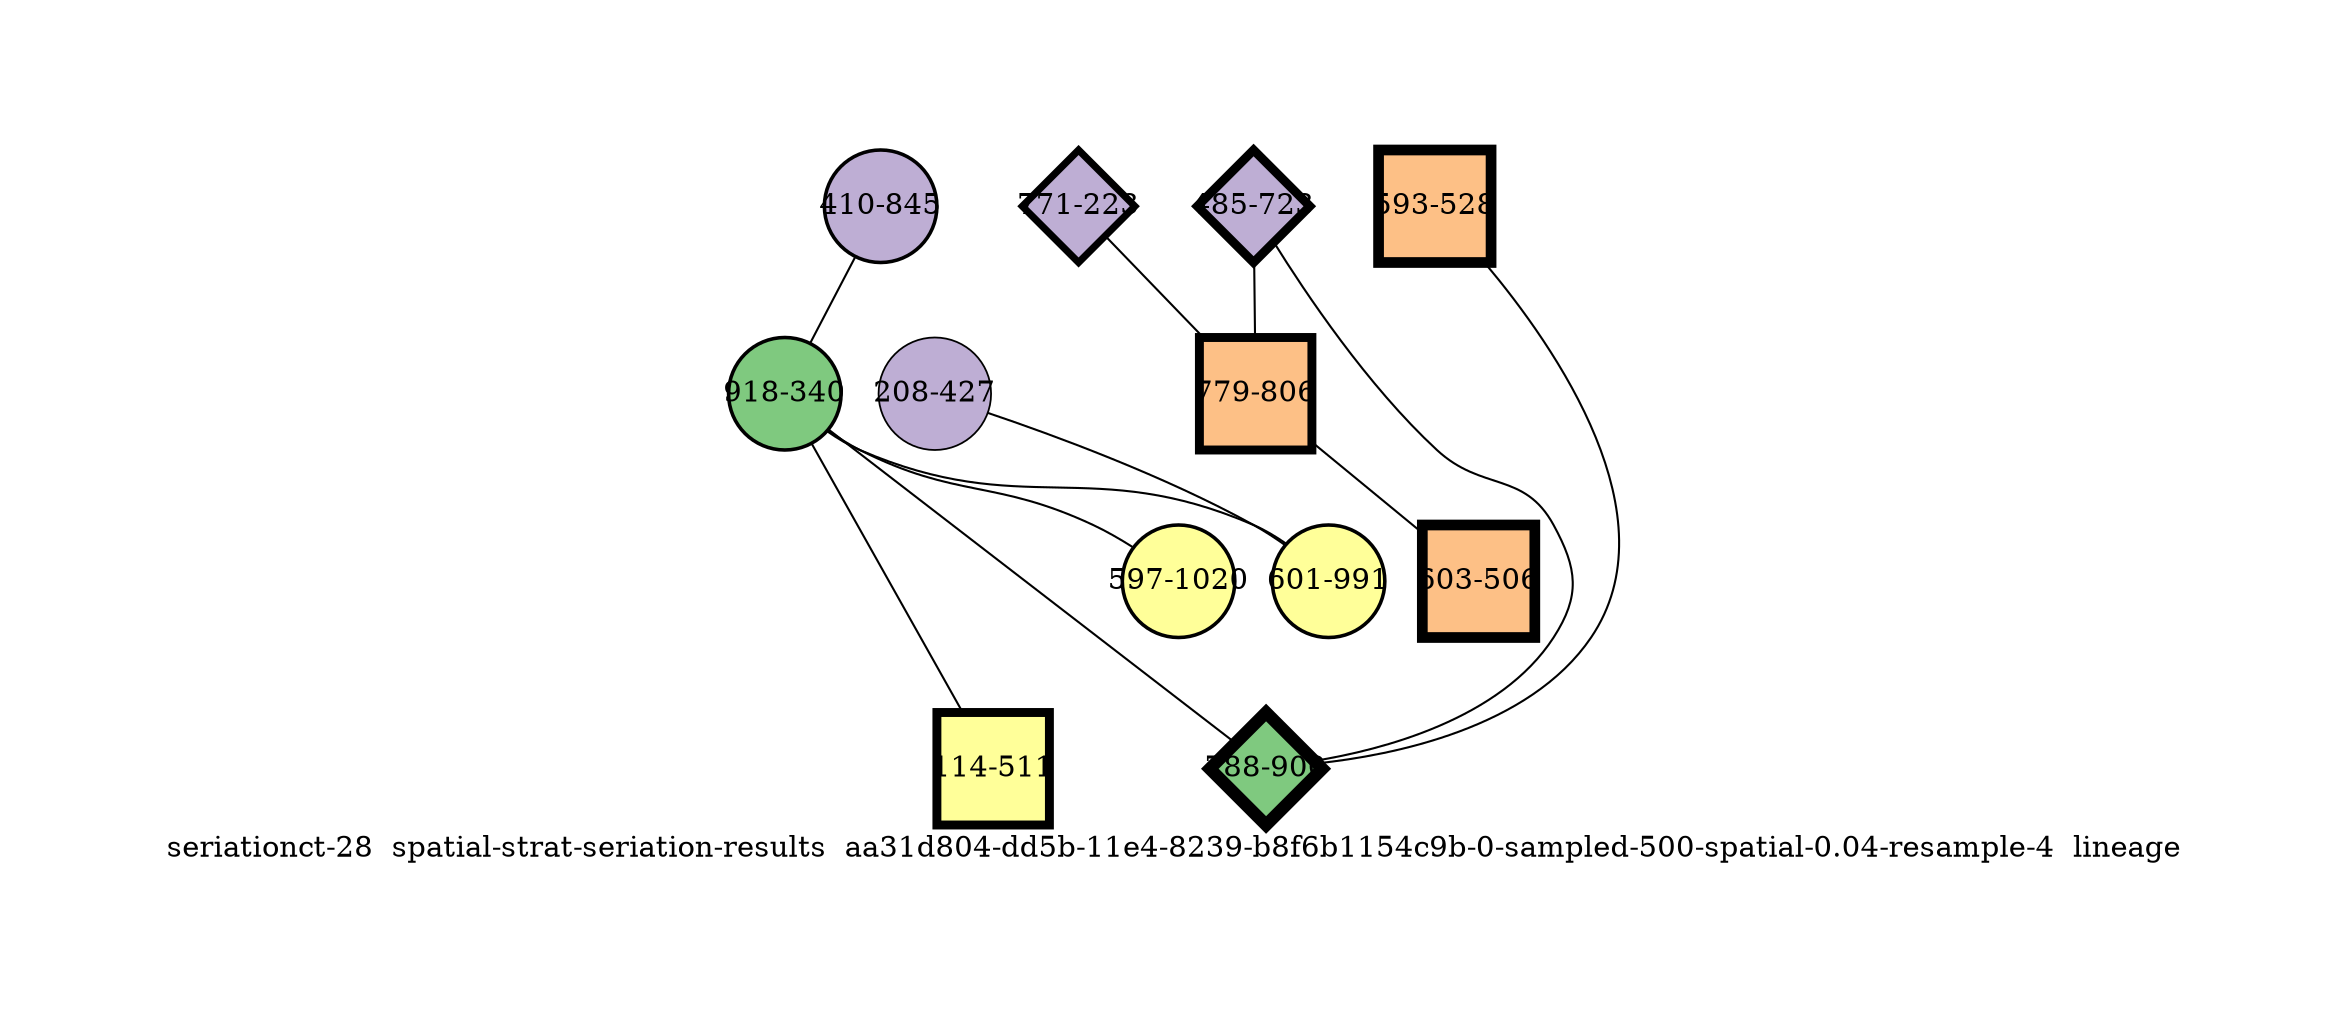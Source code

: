 strict graph "seriationct-28  spatial-strat-seriation-results  aa31d804-dd5b-11e4-8239-b8f6b1154c9b-0-sampled-500-spatial-0.04-resample-4  lineage" {
labelloc=b;
ratio=auto;
pad="1.0";
label="seriationct-28  spatial-strat-seriation-results  aa31d804-dd5b-11e4-8239-b8f6b1154c9b-0-sampled-500-spatial-0.04-resample-4  lineage";
node [width="0.75", style=filled, fixedsize=true, height="0.75", shape=circle, label=""];
0 [xCoordinate="845.0", appears_in_slice=2, yCoordinate="410.0", colorscheme=accent7, lineage_id=0, short_label="410-845", label="410-845", shape=circle, cluster_id=1, fillcolor=2, size="500.0", id=0, penwidth="1.71428571429"];
1 [xCoordinate="723.0", appears_in_slice=5, yCoordinate="485.0", colorscheme=accent7, lineage_id=2, short_label="485-723", label="485-723", shape=diamond, cluster_id=1, fillcolor=2, size="500.0", id=1, penwidth="4.28571428571"];
2 [xCoordinate="223.0", appears_in_slice=4, yCoordinate="771.0", colorscheme=accent7, lineage_id=2, short_label="771-223", label="771-223", shape=diamond, cluster_id=1, fillcolor=2, size="500.0", id=2, penwidth="3.42857142857"];
3 [xCoordinate="806.0", appears_in_slice=5, yCoordinate="779.0", colorscheme=accent7, lineage_id=1, short_label="779-806", label="779-806", shape=square, cluster_id=2, fillcolor=3, size="500.0", id=3, penwidth="4.28571428571"];
4 [xCoordinate="528.0", appears_in_slice=6, yCoordinate="593.0", colorscheme=accent7, lineage_id=1, short_label="593-528", label="593-528", shape=square, cluster_id=2, fillcolor=3, size="500.0", id=4, penwidth="5.14285714286"];
5 [xCoordinate="340.0", appears_in_slice=2, yCoordinate="918.0", colorscheme=accent7, lineage_id=0, short_label="918-340", label="918-340", shape=circle, cluster_id=0, fillcolor=1, size="500.0", id=5, penwidth="1.71428571429"];
6 [xCoordinate="506.0", appears_in_slice=6, yCoordinate="603.0", colorscheme=accent7, lineage_id=1, short_label="603-506", label="603-506", shape=square, cluster_id=2, fillcolor=3, size="500.0", id=6, penwidth="5.14285714286"];
7 [xCoordinate="511.0", appears_in_slice=5, yCoordinate="114.0", colorscheme=accent7, lineage_id=1, short_label="114-511", label="114-511", shape=square, cluster_id=3, fillcolor=4, size="500.0", id=7, penwidth="4.28571428571"];
8 [xCoordinate="900.0", appears_in_slice=7, yCoordinate="788.0", colorscheme=accent7, lineage_id=2, short_label="788-900", label="788-900", shape=diamond, cluster_id=0, fillcolor=1, size="500.0", id=8, penwidth="6.0"];
9 [xCoordinate="1020.0", appears_in_slice=2, yCoordinate="597.0", colorscheme=accent7, lineage_id=0, short_label="597-1020", label="597-1020", shape=circle, cluster_id=3, fillcolor=4, size="500.0", id=9, penwidth="1.71428571429"];
10 [xCoordinate="427.0", appears_in_slice=1, yCoordinate="208.0", colorscheme=accent7, lineage_id=0, short_label="208-427", label="208-427", shape=circle, cluster_id=1, fillcolor=2, size="500.0", id=10, penwidth="0.857142857143"];
11 [xCoordinate="991.0", appears_in_slice=2, yCoordinate="601.0", colorscheme=accent7, lineage_id=0, short_label="601-991", label="601-991", shape=circle, cluster_id=3, fillcolor=4, size="500.0", id=11, penwidth="1.71428571429"];
0 -- 5  [inverseweight="2.85077354832", weight="0.350781983574"];
1 -- 8  [inverseweight="2.94392813926", weight="0.339682204421"];
1 -- 3  [inverseweight="15.1168513789", weight="0.0661513416342"];
2 -- 3  [inverseweight="2.69911677757", weight="0.370491565356"];
3 -- 6  [inverseweight="2.78112744841", weight="0.35956640555"];
4 -- 8  [inverseweight="2.26748625409", weight="0.441017006475"];
5 -- 8  [inverseweight="3.27308132566", weight="0.305522503263"];
5 -- 11  [inverseweight="3.23098825714", weight="0.309502827128"];
5 -- 7  [inverseweight="3.12097945213", weight="0.320412234473"];
5 -- 9  [inverseweight="2.7758079957", weight="0.360255464913"];
10 -- 11  [inverseweight="2.94955736364", weight="0.339033921607"];
}
